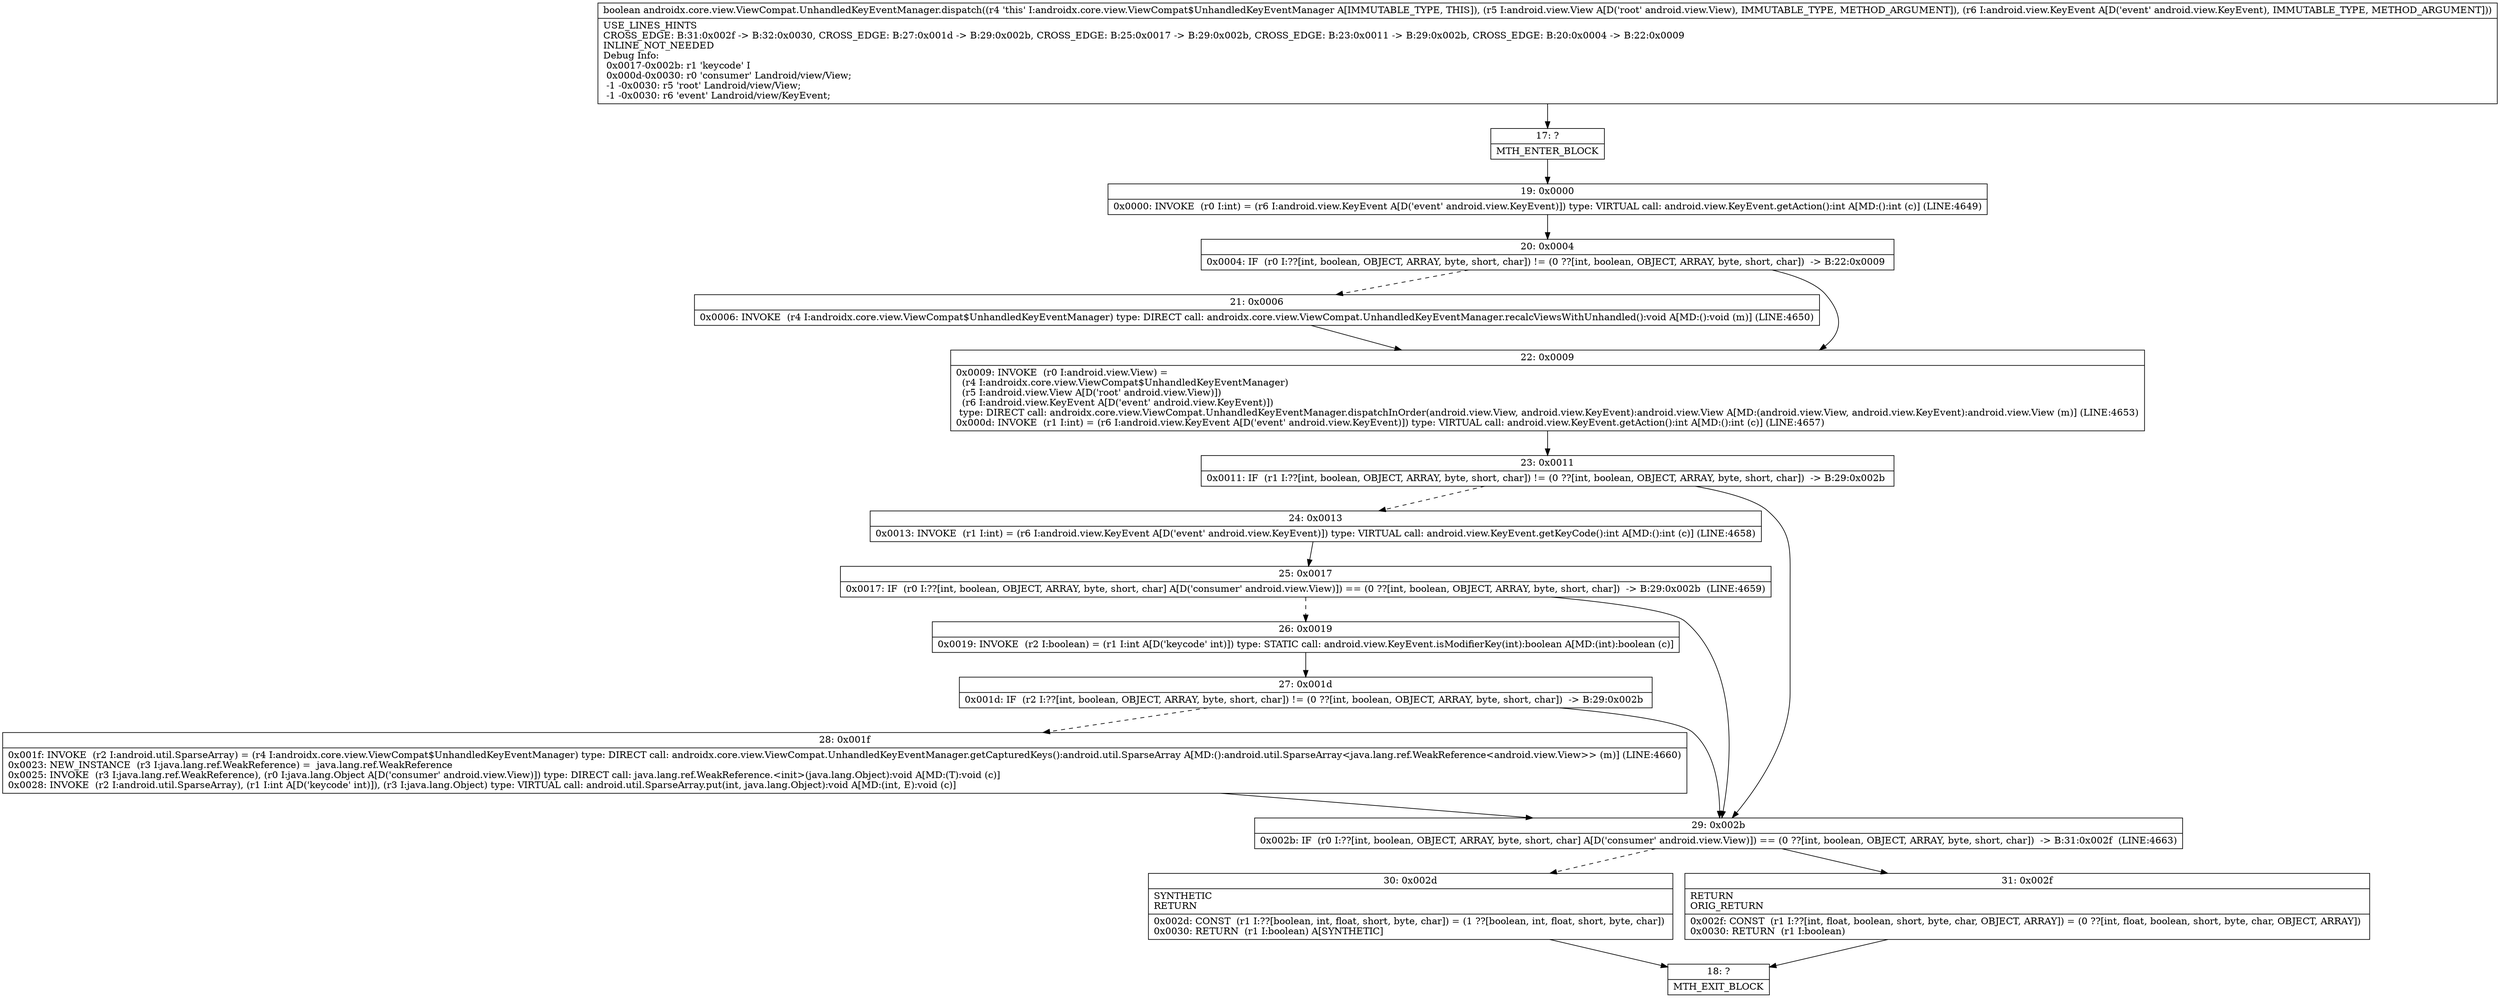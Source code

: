 digraph "CFG forandroidx.core.view.ViewCompat.UnhandledKeyEventManager.dispatch(Landroid\/view\/View;Landroid\/view\/KeyEvent;)Z" {
Node_17 [shape=record,label="{17\:\ ?|MTH_ENTER_BLOCK\l}"];
Node_19 [shape=record,label="{19\:\ 0x0000|0x0000: INVOKE  (r0 I:int) = (r6 I:android.view.KeyEvent A[D('event' android.view.KeyEvent)]) type: VIRTUAL call: android.view.KeyEvent.getAction():int A[MD:():int (c)] (LINE:4649)\l}"];
Node_20 [shape=record,label="{20\:\ 0x0004|0x0004: IF  (r0 I:??[int, boolean, OBJECT, ARRAY, byte, short, char]) != (0 ??[int, boolean, OBJECT, ARRAY, byte, short, char])  \-\> B:22:0x0009 \l}"];
Node_21 [shape=record,label="{21\:\ 0x0006|0x0006: INVOKE  (r4 I:androidx.core.view.ViewCompat$UnhandledKeyEventManager) type: DIRECT call: androidx.core.view.ViewCompat.UnhandledKeyEventManager.recalcViewsWithUnhandled():void A[MD:():void (m)] (LINE:4650)\l}"];
Node_22 [shape=record,label="{22\:\ 0x0009|0x0009: INVOKE  (r0 I:android.view.View) = \l  (r4 I:androidx.core.view.ViewCompat$UnhandledKeyEventManager)\l  (r5 I:android.view.View A[D('root' android.view.View)])\l  (r6 I:android.view.KeyEvent A[D('event' android.view.KeyEvent)])\l type: DIRECT call: androidx.core.view.ViewCompat.UnhandledKeyEventManager.dispatchInOrder(android.view.View, android.view.KeyEvent):android.view.View A[MD:(android.view.View, android.view.KeyEvent):android.view.View (m)] (LINE:4653)\l0x000d: INVOKE  (r1 I:int) = (r6 I:android.view.KeyEvent A[D('event' android.view.KeyEvent)]) type: VIRTUAL call: android.view.KeyEvent.getAction():int A[MD:():int (c)] (LINE:4657)\l}"];
Node_23 [shape=record,label="{23\:\ 0x0011|0x0011: IF  (r1 I:??[int, boolean, OBJECT, ARRAY, byte, short, char]) != (0 ??[int, boolean, OBJECT, ARRAY, byte, short, char])  \-\> B:29:0x002b \l}"];
Node_24 [shape=record,label="{24\:\ 0x0013|0x0013: INVOKE  (r1 I:int) = (r6 I:android.view.KeyEvent A[D('event' android.view.KeyEvent)]) type: VIRTUAL call: android.view.KeyEvent.getKeyCode():int A[MD:():int (c)] (LINE:4658)\l}"];
Node_25 [shape=record,label="{25\:\ 0x0017|0x0017: IF  (r0 I:??[int, boolean, OBJECT, ARRAY, byte, short, char] A[D('consumer' android.view.View)]) == (0 ??[int, boolean, OBJECT, ARRAY, byte, short, char])  \-\> B:29:0x002b  (LINE:4659)\l}"];
Node_26 [shape=record,label="{26\:\ 0x0019|0x0019: INVOKE  (r2 I:boolean) = (r1 I:int A[D('keycode' int)]) type: STATIC call: android.view.KeyEvent.isModifierKey(int):boolean A[MD:(int):boolean (c)]\l}"];
Node_27 [shape=record,label="{27\:\ 0x001d|0x001d: IF  (r2 I:??[int, boolean, OBJECT, ARRAY, byte, short, char]) != (0 ??[int, boolean, OBJECT, ARRAY, byte, short, char])  \-\> B:29:0x002b \l}"];
Node_28 [shape=record,label="{28\:\ 0x001f|0x001f: INVOKE  (r2 I:android.util.SparseArray) = (r4 I:androidx.core.view.ViewCompat$UnhandledKeyEventManager) type: DIRECT call: androidx.core.view.ViewCompat.UnhandledKeyEventManager.getCapturedKeys():android.util.SparseArray A[MD:():android.util.SparseArray\<java.lang.ref.WeakReference\<android.view.View\>\> (m)] (LINE:4660)\l0x0023: NEW_INSTANCE  (r3 I:java.lang.ref.WeakReference) =  java.lang.ref.WeakReference \l0x0025: INVOKE  (r3 I:java.lang.ref.WeakReference), (r0 I:java.lang.Object A[D('consumer' android.view.View)]) type: DIRECT call: java.lang.ref.WeakReference.\<init\>(java.lang.Object):void A[MD:(T):void (c)]\l0x0028: INVOKE  (r2 I:android.util.SparseArray), (r1 I:int A[D('keycode' int)]), (r3 I:java.lang.Object) type: VIRTUAL call: android.util.SparseArray.put(int, java.lang.Object):void A[MD:(int, E):void (c)]\l}"];
Node_29 [shape=record,label="{29\:\ 0x002b|0x002b: IF  (r0 I:??[int, boolean, OBJECT, ARRAY, byte, short, char] A[D('consumer' android.view.View)]) == (0 ??[int, boolean, OBJECT, ARRAY, byte, short, char])  \-\> B:31:0x002f  (LINE:4663)\l}"];
Node_30 [shape=record,label="{30\:\ 0x002d|SYNTHETIC\lRETURN\l|0x002d: CONST  (r1 I:??[boolean, int, float, short, byte, char]) = (1 ??[boolean, int, float, short, byte, char]) \l0x0030: RETURN  (r1 I:boolean) A[SYNTHETIC]\l}"];
Node_18 [shape=record,label="{18\:\ ?|MTH_EXIT_BLOCK\l}"];
Node_31 [shape=record,label="{31\:\ 0x002f|RETURN\lORIG_RETURN\l|0x002f: CONST  (r1 I:??[int, float, boolean, short, byte, char, OBJECT, ARRAY]) = (0 ??[int, float, boolean, short, byte, char, OBJECT, ARRAY]) \l0x0030: RETURN  (r1 I:boolean) \l}"];
MethodNode[shape=record,label="{boolean androidx.core.view.ViewCompat.UnhandledKeyEventManager.dispatch((r4 'this' I:androidx.core.view.ViewCompat$UnhandledKeyEventManager A[IMMUTABLE_TYPE, THIS]), (r5 I:android.view.View A[D('root' android.view.View), IMMUTABLE_TYPE, METHOD_ARGUMENT]), (r6 I:android.view.KeyEvent A[D('event' android.view.KeyEvent), IMMUTABLE_TYPE, METHOD_ARGUMENT]))  | USE_LINES_HINTS\lCROSS_EDGE: B:31:0x002f \-\> B:32:0x0030, CROSS_EDGE: B:27:0x001d \-\> B:29:0x002b, CROSS_EDGE: B:25:0x0017 \-\> B:29:0x002b, CROSS_EDGE: B:23:0x0011 \-\> B:29:0x002b, CROSS_EDGE: B:20:0x0004 \-\> B:22:0x0009\lINLINE_NOT_NEEDED\lDebug Info:\l  0x0017\-0x002b: r1 'keycode' I\l  0x000d\-0x0030: r0 'consumer' Landroid\/view\/View;\l  \-1 \-0x0030: r5 'root' Landroid\/view\/View;\l  \-1 \-0x0030: r6 'event' Landroid\/view\/KeyEvent;\l}"];
MethodNode -> Node_17;Node_17 -> Node_19;
Node_19 -> Node_20;
Node_20 -> Node_21[style=dashed];
Node_20 -> Node_22;
Node_21 -> Node_22;
Node_22 -> Node_23;
Node_23 -> Node_24[style=dashed];
Node_23 -> Node_29;
Node_24 -> Node_25;
Node_25 -> Node_26[style=dashed];
Node_25 -> Node_29;
Node_26 -> Node_27;
Node_27 -> Node_28[style=dashed];
Node_27 -> Node_29;
Node_28 -> Node_29;
Node_29 -> Node_30[style=dashed];
Node_29 -> Node_31;
Node_30 -> Node_18;
Node_31 -> Node_18;
}

